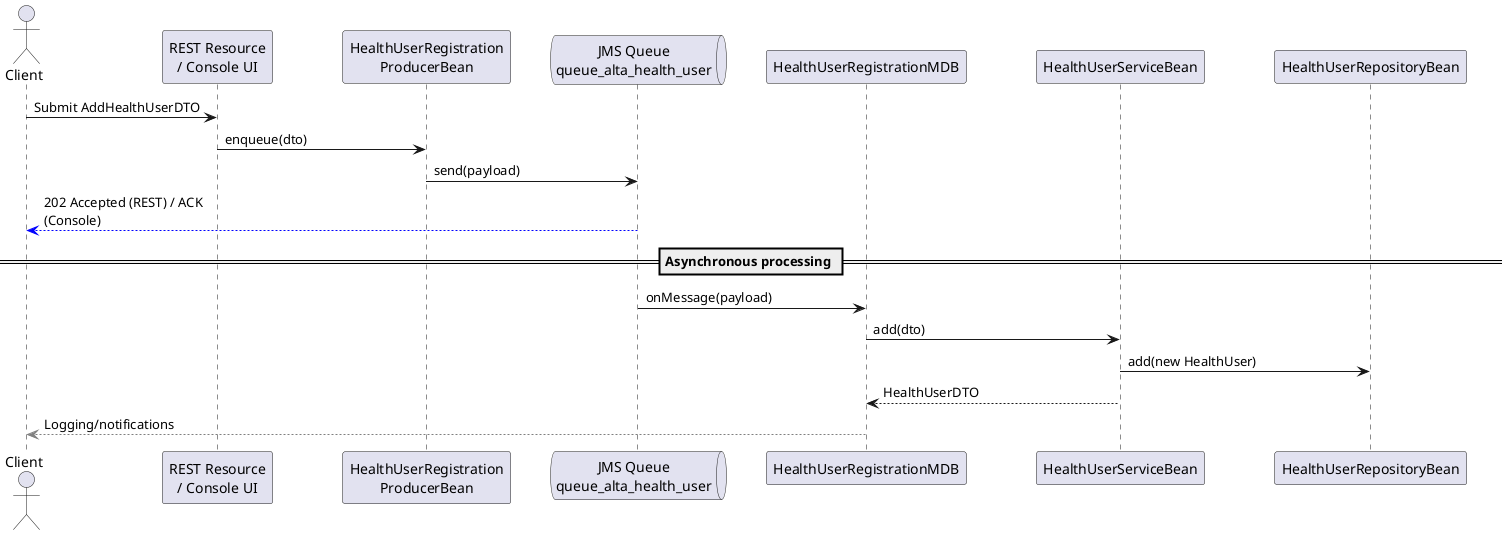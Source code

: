 @startuml HealthUserRegistration
skinparam ParticipantPadding 30
skinparam wrapWidth 200
skinparam maxMessageSize 200

actor Client
participant "REST Resource\n/ Console UI" as EntryPoint
participant "HealthUserRegistration\nProducerBean" as Producer
queue "JMS Queue\nqueue_alta_health_user" as Queue
participant "HealthUserRegistrationMDB" as Mdb
participant "HealthUserServiceBean" as Service
participant "HealthUserRepositoryBean" as UserRepo

Client -> EntryPoint : Submit AddHealthUserDTO
EntryPoint -> Producer : enqueue(dto)
Producer -> Queue : send(payload)
Queue -[#blue,dashed]> Client : 202 Accepted (REST) / ACK (Console)

== Asynchronous processing ==
Queue -> Mdb : onMessage(payload)
Mdb -> Service : add(dto)
Service -> UserRepo : add(new HealthUser)
Service --> Mdb : HealthUserDTO
Mdb -[#gray,dashed]> Client : Logging/notifications

@enduml
